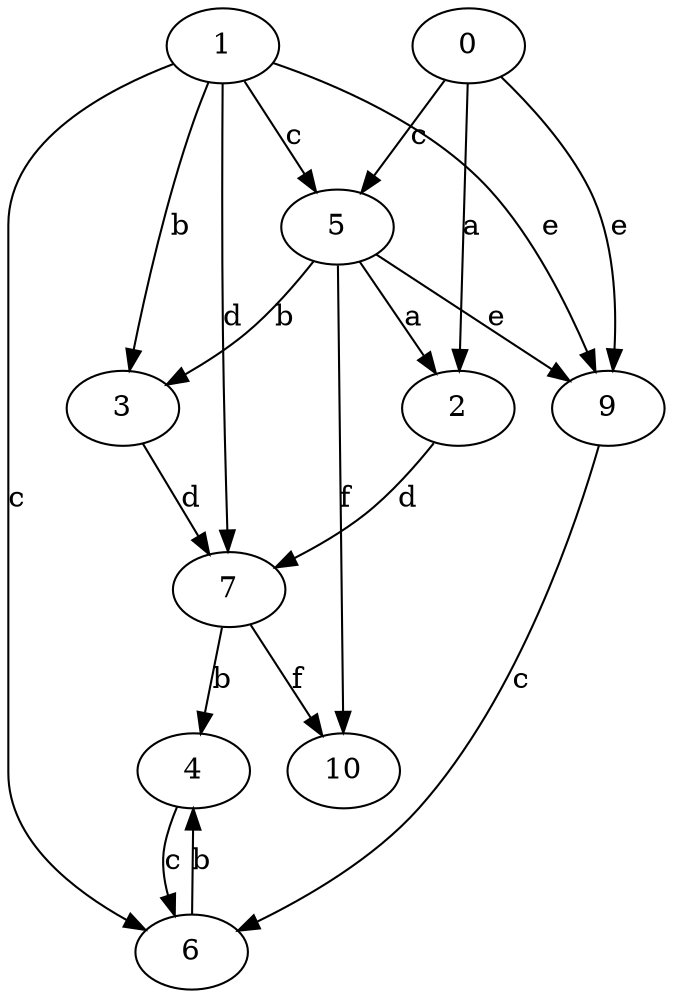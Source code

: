 strict digraph  {
1;
2;
3;
4;
5;
6;
7;
0;
9;
10;
1 -> 3  [label=b];
1 -> 5  [label=c];
1 -> 6  [label=c];
1 -> 7  [label=d];
1 -> 9  [label=e];
2 -> 7  [label=d];
3 -> 7  [label=d];
4 -> 6  [label=c];
5 -> 2  [label=a];
5 -> 3  [label=b];
5 -> 9  [label=e];
5 -> 10  [label=f];
6 -> 4  [label=b];
7 -> 4  [label=b];
7 -> 10  [label=f];
0 -> 2  [label=a];
0 -> 5  [label=c];
0 -> 9  [label=e];
9 -> 6  [label=c];
}
